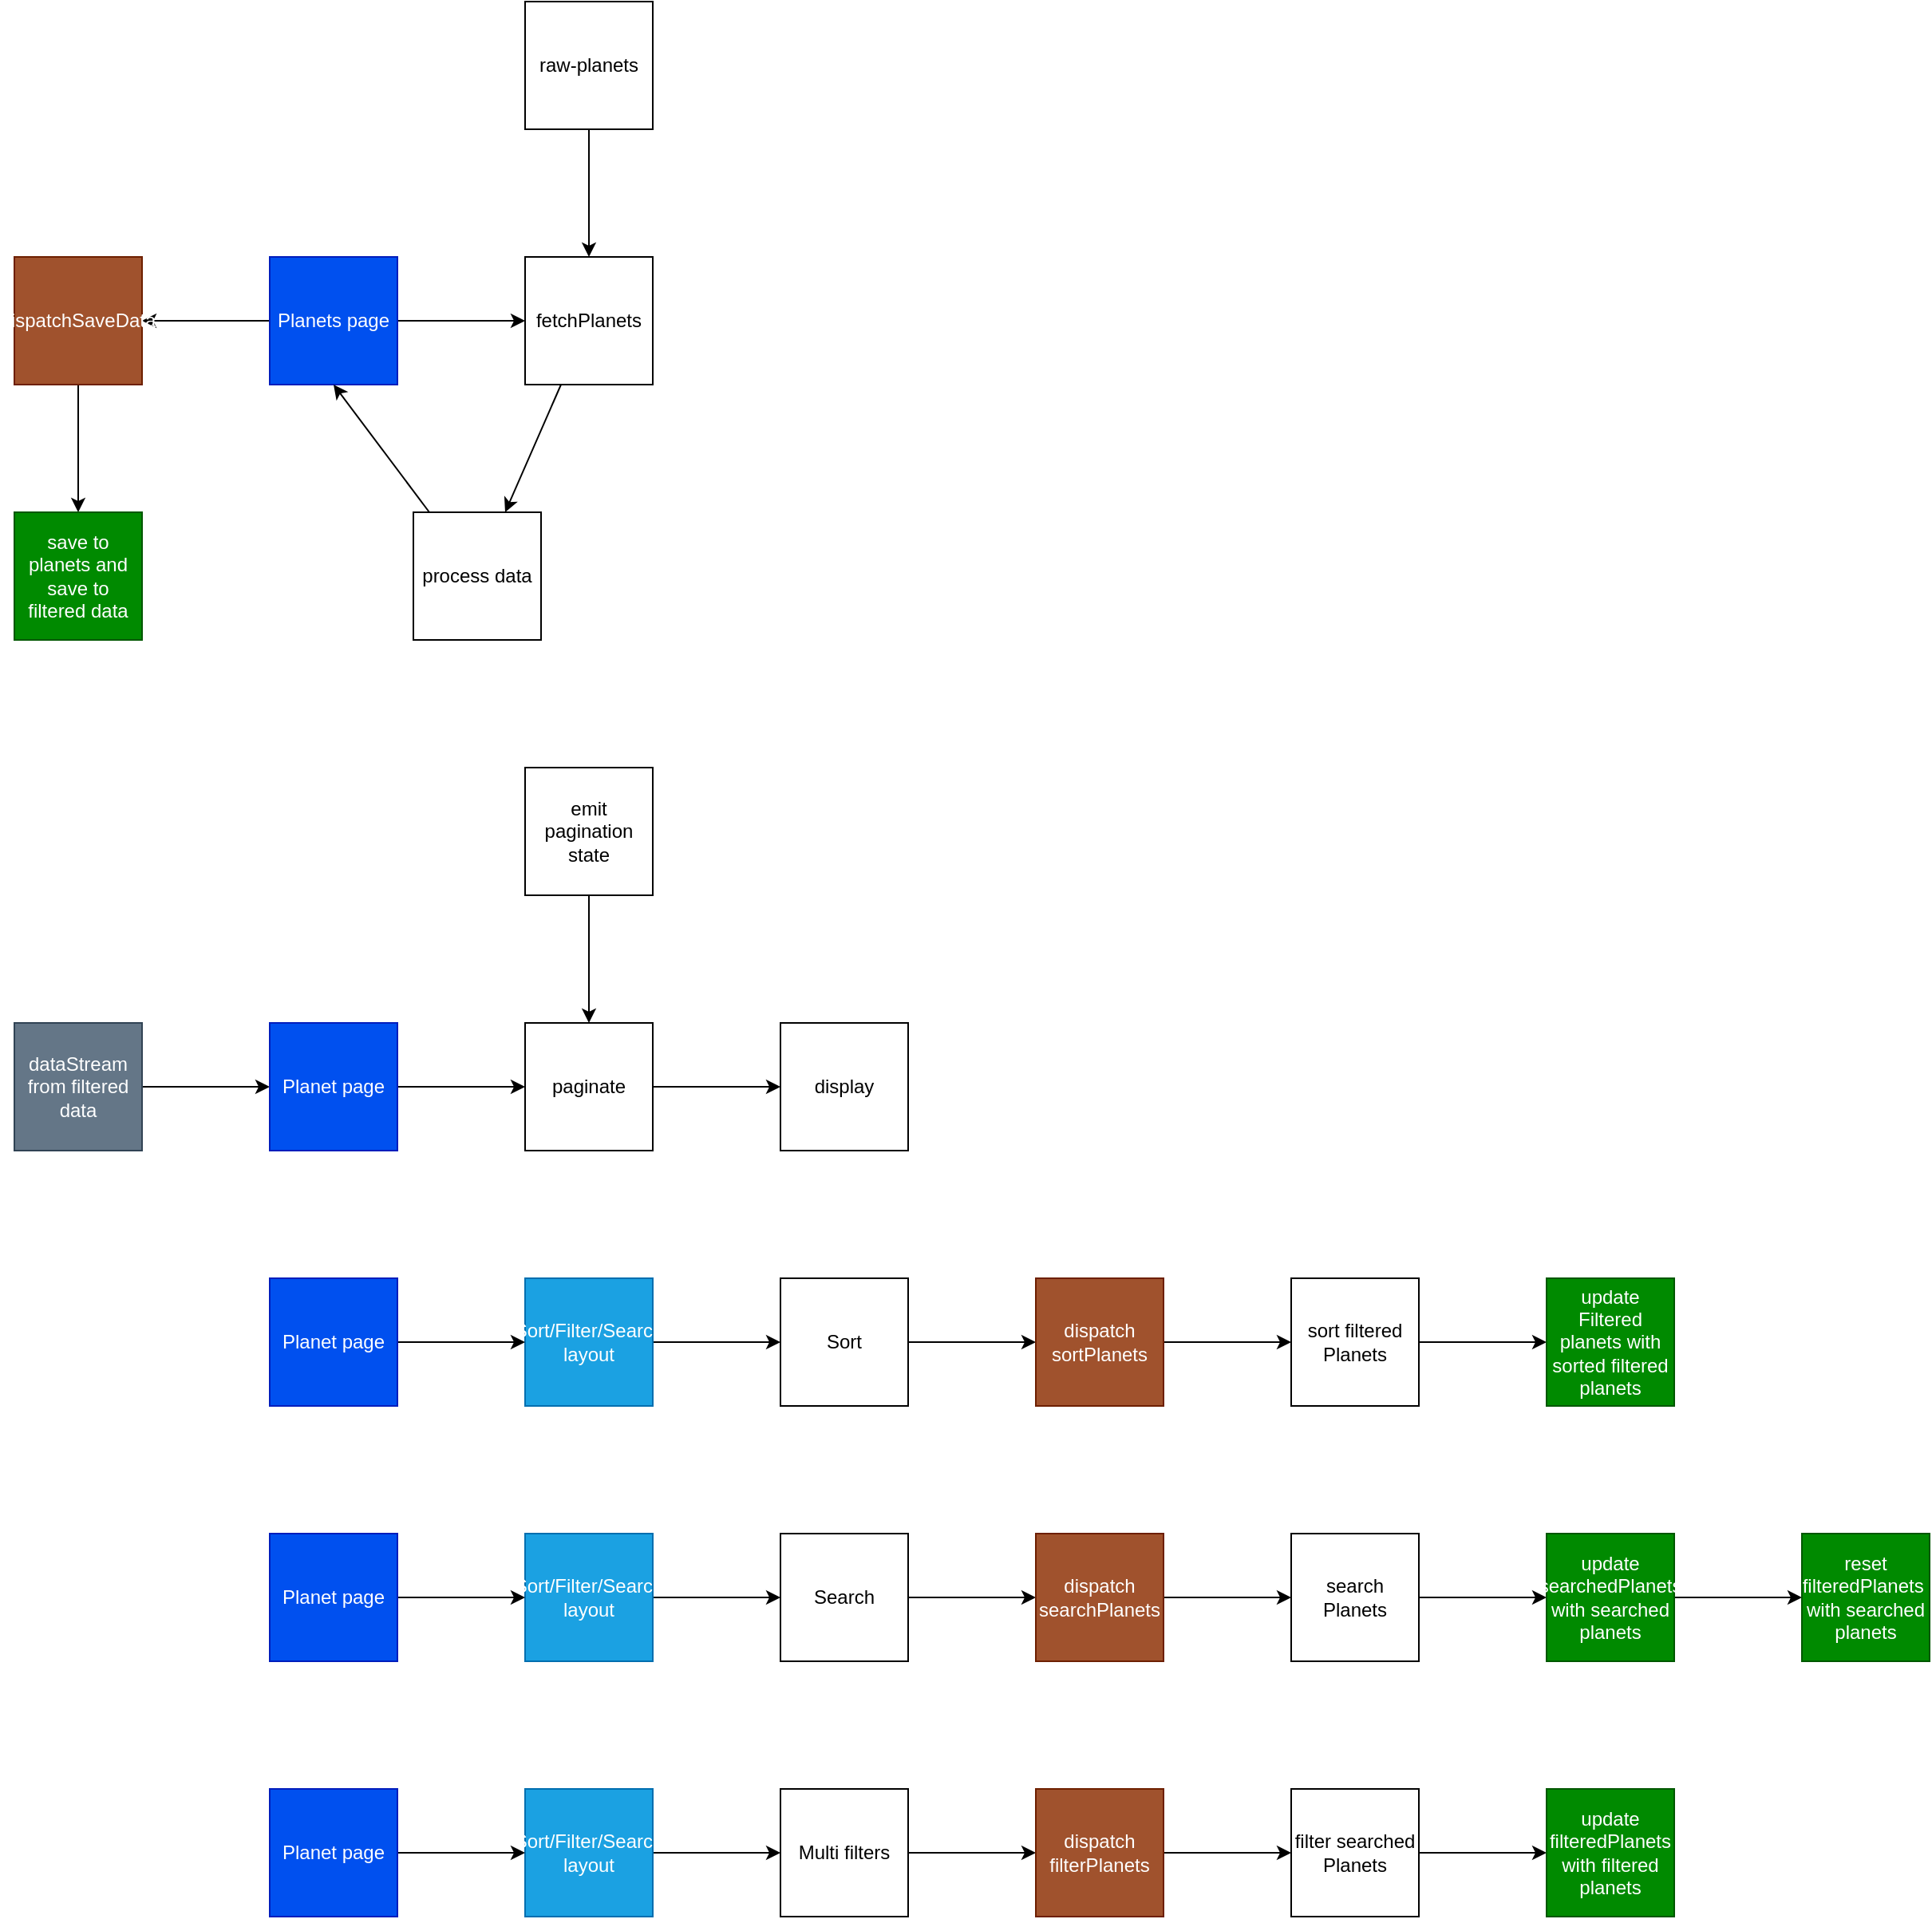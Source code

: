 <mxfile>
    <diagram id="LbCDMPOj5YQWfOJViEG_" name="Latest design">
        <mxGraphModel dx="1131" dy="723" grid="1" gridSize="10" guides="1" tooltips="1" connect="1" arrows="1" fold="1" page="1" pageScale="1" pageWidth="1100" pageHeight="850" math="0" shadow="0">
            <root>
                <mxCell id="0"/>
                <mxCell id="1" parent="0"/>
                <mxCell id="4" value="" style="edgeStyle=none;html=1;" parent="1" source="2" target="3" edge="1">
                    <mxGeometry relative="1" as="geometry"/>
                </mxCell>
                <mxCell id="13" value="" style="edgeStyle=none;html=1;" parent="1" source="2" target="12" edge="1">
                    <mxGeometry relative="1" as="geometry"/>
                </mxCell>
                <mxCell id="2" value="Planets page" style="whiteSpace=wrap;html=1;aspect=fixed;fillColor=#0050ef;fontColor=#ffffff;strokeColor=#001DBC;" parent="1" vertex="1">
                    <mxGeometry x="799" y="480" width="80" height="80" as="geometry"/>
                </mxCell>
                <mxCell id="9" value="" style="edgeStyle=none;html=1;" parent="1" source="3" target="8" edge="1">
                    <mxGeometry relative="1" as="geometry"/>
                </mxCell>
                <mxCell id="3" value="fetchPlanets" style="whiteSpace=wrap;html=1;aspect=fixed;" parent="1" vertex="1">
                    <mxGeometry x="959" y="480" width="80" height="80" as="geometry"/>
                </mxCell>
                <mxCell id="7" value="" style="edgeStyle=none;html=1;" parent="1" source="5" target="3" edge="1">
                    <mxGeometry relative="1" as="geometry"/>
                </mxCell>
                <mxCell id="5" value="raw-planets" style="whiteSpace=wrap;html=1;aspect=fixed;" parent="1" vertex="1">
                    <mxGeometry x="959" y="320" width="80" height="80" as="geometry"/>
                </mxCell>
                <mxCell id="11" value="" style="edgeStyle=none;html=1;entryX=0.5;entryY=1;entryDx=0;entryDy=0;" parent="1" source="8" target="2" edge="1">
                    <mxGeometry relative="1" as="geometry">
                        <mxPoint x="879" y="680" as="targetPoint"/>
                    </mxGeometry>
                </mxCell>
                <mxCell id="8" value="process data" style="whiteSpace=wrap;html=1;aspect=fixed;" parent="1" vertex="1">
                    <mxGeometry x="889" y="640" width="80" height="80" as="geometry"/>
                </mxCell>
                <mxCell id="18" value="" style="edgeStyle=none;html=1;" parent="1" source="12" target="17" edge="1">
                    <mxGeometry relative="1" as="geometry"/>
                </mxCell>
                <mxCell id="12" value="dispatchSaveData" style="whiteSpace=wrap;html=1;aspect=fixed;fillColor=#a0522d;fontColor=#ffffff;strokeColor=#6D1F00;" parent="1" vertex="1">
                    <mxGeometry x="639" y="480" width="80" height="80" as="geometry"/>
                </mxCell>
                <mxCell id="16" value="" style="edgeStyle=none;html=1;" parent="1" source="14" target="15" edge="1">
                    <mxGeometry relative="1" as="geometry"/>
                </mxCell>
                <mxCell id="14" value="dataStream from filtered data" style="whiteSpace=wrap;html=1;aspect=fixed;fillColor=#647687;fontColor=#ffffff;strokeColor=#314354;" parent="1" vertex="1">
                    <mxGeometry x="639" y="960" width="80" height="80" as="geometry"/>
                </mxCell>
                <mxCell id="20" value="" style="edgeStyle=none;html=1;" parent="1" source="15" target="19" edge="1">
                    <mxGeometry relative="1" as="geometry"/>
                </mxCell>
                <mxCell id="15" value="Planet page" style="whiteSpace=wrap;html=1;aspect=fixed;fillColor=#0050ef;fontColor=#ffffff;strokeColor=#001DBC;" parent="1" vertex="1">
                    <mxGeometry x="799" y="960" width="80" height="80" as="geometry"/>
                </mxCell>
                <mxCell id="17" value="save to planets and save to filtered data" style="whiteSpace=wrap;html=1;aspect=fixed;fillColor=#008a00;fontColor=#ffffff;strokeColor=#005700;" parent="1" vertex="1">
                    <mxGeometry x="639" y="640" width="80" height="80" as="geometry"/>
                </mxCell>
                <mxCell id="22" value="" style="edgeStyle=none;html=1;" parent="1" source="19" target="21" edge="1">
                    <mxGeometry relative="1" as="geometry"/>
                </mxCell>
                <mxCell id="19" value="paginate" style="whiteSpace=wrap;html=1;aspect=fixed;" parent="1" vertex="1">
                    <mxGeometry x="959" y="960" width="80" height="80" as="geometry"/>
                </mxCell>
                <mxCell id="21" value="display" style="whiteSpace=wrap;html=1;aspect=fixed;" parent="1" vertex="1">
                    <mxGeometry x="1119" y="960" width="80" height="80" as="geometry"/>
                </mxCell>
                <mxCell id="25" value="" style="edgeStyle=none;html=1;" parent="1" source="23" target="19" edge="1">
                    <mxGeometry relative="1" as="geometry"/>
                </mxCell>
                <mxCell id="23" value="emit pagination state" style="whiteSpace=wrap;html=1;aspect=fixed;" parent="1" vertex="1">
                    <mxGeometry x="959" y="800" width="80" height="80" as="geometry"/>
                </mxCell>
                <mxCell id="28" value="" style="edgeStyle=none;html=1;" parent="1" source="26" target="27" edge="1">
                    <mxGeometry relative="1" as="geometry"/>
                </mxCell>
                <mxCell id="26" value="Sort" style="whiteSpace=wrap;html=1;aspect=fixed;" parent="1" vertex="1">
                    <mxGeometry x="1119" y="1120" width="80" height="80" as="geometry"/>
                </mxCell>
                <mxCell id="31" value="" style="edgeStyle=none;html=1;" parent="1" source="27" target="30" edge="1">
                    <mxGeometry relative="1" as="geometry"/>
                </mxCell>
                <mxCell id="27" value="dispatch sortPlanets" style="whiteSpace=wrap;html=1;aspect=fixed;fillColor=#a0522d;fontColor=#ffffff;strokeColor=#6D1F00;" parent="1" vertex="1">
                    <mxGeometry x="1279" y="1120" width="80" height="80" as="geometry"/>
                </mxCell>
                <mxCell id="33" value="" style="edgeStyle=none;html=1;" parent="1" source="29" target="32" edge="1">
                    <mxGeometry relative="1" as="geometry"/>
                </mxCell>
                <mxCell id="29" value="Search" style="whiteSpace=wrap;html=1;aspect=fixed;" parent="1" vertex="1">
                    <mxGeometry x="1119" y="1280" width="80" height="80" as="geometry"/>
                </mxCell>
                <mxCell id="39" value="" style="edgeStyle=none;html=1;" parent="1" source="30" target="38" edge="1">
                    <mxGeometry relative="1" as="geometry"/>
                </mxCell>
                <mxCell id="30" value="sort filtered Planets" style="whiteSpace=wrap;html=1;aspect=fixed;" parent="1" vertex="1">
                    <mxGeometry x="1439" y="1120" width="80" height="80" as="geometry"/>
                </mxCell>
                <mxCell id="35" value="" style="edgeStyle=none;html=1;" parent="1" source="32" target="34" edge="1">
                    <mxGeometry relative="1" as="geometry"/>
                </mxCell>
                <mxCell id="32" value="dispatch searchPlanets" style="whiteSpace=wrap;html=1;aspect=fixed;fillColor=#a0522d;fontColor=#ffffff;strokeColor=#6D1F00;" parent="1" vertex="1">
                    <mxGeometry x="1279" y="1280" width="80" height="80" as="geometry"/>
                </mxCell>
                <mxCell id="37" value="" style="edgeStyle=none;html=1;" parent="1" source="34" target="36" edge="1">
                    <mxGeometry relative="1" as="geometry"/>
                </mxCell>
                <mxCell id="34" value="search Planets" style="whiteSpace=wrap;html=1;aspect=fixed;" parent="1" vertex="1">
                    <mxGeometry x="1439" y="1280" width="80" height="80" as="geometry"/>
                </mxCell>
                <mxCell id="ubfBsB5RF--DKELB2w0U-71" value="" style="edgeStyle=none;html=1;" edge="1" parent="1" source="36" target="ubfBsB5RF--DKELB2w0U-70">
                    <mxGeometry relative="1" as="geometry"/>
                </mxCell>
                <mxCell id="36" value="update searchedPlanets with searched planets" style="whiteSpace=wrap;html=1;aspect=fixed;fillColor=#008a00;fontColor=#ffffff;strokeColor=#005700;" parent="1" vertex="1">
                    <mxGeometry x="1599" y="1280" width="80" height="80" as="geometry"/>
                </mxCell>
                <mxCell id="38" value="update Filtered planets with sorted filtered planets" style="whiteSpace=wrap;html=1;aspect=fixed;fillColor=#008a00;fontColor=#ffffff;strokeColor=#005700;" parent="1" vertex="1">
                    <mxGeometry x="1599" y="1120" width="80" height="80" as="geometry"/>
                </mxCell>
                <mxCell id="57" value="" style="edgeStyle=none;html=1;" parent="1" source="50" target="26" edge="1">
                    <mxGeometry relative="1" as="geometry"/>
                </mxCell>
                <mxCell id="50" value="Sort/Filter/Search layout" style="whiteSpace=wrap;html=1;aspect=fixed;fillColor=#1ba1e2;fontColor=#ffffff;strokeColor=#006EAF;" parent="1" vertex="1">
                    <mxGeometry x="959" y="1120" width="80" height="80" as="geometry"/>
                </mxCell>
                <mxCell id="56" value="" style="edgeStyle=none;html=1;" parent="1" source="52" target="50" edge="1">
                    <mxGeometry relative="1" as="geometry"/>
                </mxCell>
                <mxCell id="52" value="Planet page" style="whiteSpace=wrap;html=1;aspect=fixed;fillColor=#0050ef;fontColor=#ffffff;strokeColor=#001DBC;" parent="1" vertex="1">
                    <mxGeometry x="799" y="1120" width="80" height="80" as="geometry"/>
                </mxCell>
                <mxCell id="59" value="" style="edgeStyle=none;html=1;" parent="1" source="54" target="29" edge="1">
                    <mxGeometry relative="1" as="geometry"/>
                </mxCell>
                <mxCell id="54" value="Sort/Filter/Search layout" style="whiteSpace=wrap;html=1;aspect=fixed;fillColor=#1ba1e2;fontColor=#ffffff;strokeColor=#006EAF;" parent="1" vertex="1">
                    <mxGeometry x="959" y="1280" width="80" height="80" as="geometry"/>
                </mxCell>
                <mxCell id="58" value="" style="edgeStyle=none;html=1;" parent="1" source="55" target="54" edge="1">
                    <mxGeometry relative="1" as="geometry"/>
                </mxCell>
                <mxCell id="55" value="Planet page" style="whiteSpace=wrap;html=1;aspect=fixed;fillColor=#0050ef;fontColor=#ffffff;strokeColor=#001DBC;" parent="1" vertex="1">
                    <mxGeometry x="799" y="1280" width="80" height="80" as="geometry"/>
                </mxCell>
                <mxCell id="ubfBsB5RF--DKELB2w0U-59" value="" style="edgeStyle=none;html=1;" edge="1" parent="1" source="ubfBsB5RF--DKELB2w0U-60" target="ubfBsB5RF--DKELB2w0U-62">
                    <mxGeometry relative="1" as="geometry"/>
                </mxCell>
                <mxCell id="ubfBsB5RF--DKELB2w0U-60" value="Multi filters" style="whiteSpace=wrap;html=1;aspect=fixed;" vertex="1" parent="1">
                    <mxGeometry x="1119" y="1440" width="80" height="80" as="geometry"/>
                </mxCell>
                <mxCell id="ubfBsB5RF--DKELB2w0U-61" value="" style="edgeStyle=none;html=1;" edge="1" parent="1" source="ubfBsB5RF--DKELB2w0U-62" target="ubfBsB5RF--DKELB2w0U-64">
                    <mxGeometry relative="1" as="geometry"/>
                </mxCell>
                <mxCell id="ubfBsB5RF--DKELB2w0U-62" value="dispatch filterPlanets" style="whiteSpace=wrap;html=1;aspect=fixed;fillColor=#a0522d;fontColor=#ffffff;strokeColor=#6D1F00;" vertex="1" parent="1">
                    <mxGeometry x="1279" y="1440" width="80" height="80" as="geometry"/>
                </mxCell>
                <mxCell id="ubfBsB5RF--DKELB2w0U-63" value="" style="edgeStyle=none;html=1;" edge="1" parent="1" source="ubfBsB5RF--DKELB2w0U-64" target="ubfBsB5RF--DKELB2w0U-65">
                    <mxGeometry relative="1" as="geometry"/>
                </mxCell>
                <mxCell id="ubfBsB5RF--DKELB2w0U-64" value="filter searched Planets" style="whiteSpace=wrap;html=1;aspect=fixed;" vertex="1" parent="1">
                    <mxGeometry x="1439" y="1440" width="80" height="80" as="geometry"/>
                </mxCell>
                <mxCell id="ubfBsB5RF--DKELB2w0U-65" value="update filteredPlanets with filtered planets" style="whiteSpace=wrap;html=1;aspect=fixed;fillColor=#008a00;fontColor=#ffffff;strokeColor=#005700;" vertex="1" parent="1">
                    <mxGeometry x="1599" y="1440" width="80" height="80" as="geometry"/>
                </mxCell>
                <mxCell id="ubfBsB5RF--DKELB2w0U-66" value="" style="edgeStyle=none;html=1;" edge="1" parent="1" source="ubfBsB5RF--DKELB2w0U-67" target="ubfBsB5RF--DKELB2w0U-60">
                    <mxGeometry relative="1" as="geometry"/>
                </mxCell>
                <mxCell id="ubfBsB5RF--DKELB2w0U-67" value="Sort/Filter/Search layout" style="whiteSpace=wrap;html=1;aspect=fixed;fillColor=#1ba1e2;fontColor=#ffffff;strokeColor=#006EAF;" vertex="1" parent="1">
                    <mxGeometry x="959" y="1440" width="80" height="80" as="geometry"/>
                </mxCell>
                <mxCell id="ubfBsB5RF--DKELB2w0U-68" value="" style="edgeStyle=none;html=1;" edge="1" parent="1" source="ubfBsB5RF--DKELB2w0U-69" target="ubfBsB5RF--DKELB2w0U-67">
                    <mxGeometry relative="1" as="geometry"/>
                </mxCell>
                <mxCell id="ubfBsB5RF--DKELB2w0U-69" value="Planet page" style="whiteSpace=wrap;html=1;aspect=fixed;fillColor=#0050ef;fontColor=#ffffff;strokeColor=#001DBC;" vertex="1" parent="1">
                    <mxGeometry x="799" y="1440" width="80" height="80" as="geometry"/>
                </mxCell>
                <mxCell id="ubfBsB5RF--DKELB2w0U-70" value="reset filteredPlanets&amp;nbsp; with searched planets" style="whiteSpace=wrap;html=1;aspect=fixed;fillColor=#008a00;fontColor=#ffffff;strokeColor=#005700;" vertex="1" parent="1">
                    <mxGeometry x="1759" y="1280" width="80" height="80" as="geometry"/>
                </mxCell>
            </root>
        </mxGraphModel>
    </diagram>
    <diagram name="Old design" id="jIlWmidt7D6aRH7B4PW0">
        <mxGraphModel dx="1314" dy="339" grid="1" gridSize="10" guides="1" tooltips="1" connect="1" arrows="1" fold="1" page="1" pageScale="1" pageWidth="1100" pageHeight="850" math="0" shadow="0">
            <root>
                <mxCell id="tMl7sdyBIQV19DhohpyM-0"/>
                <mxCell id="tMl7sdyBIQV19DhohpyM-1" parent="tMl7sdyBIQV19DhohpyM-0"/>
                <mxCell id="tMl7sdyBIQV19DhohpyM-2" value="" style="edgeStyle=none;html=1;" edge="1" parent="tMl7sdyBIQV19DhohpyM-1" source="tMl7sdyBIQV19DhohpyM-4" target="tMl7sdyBIQV19DhohpyM-6">
                    <mxGeometry relative="1" as="geometry"/>
                </mxCell>
                <mxCell id="tMl7sdyBIQV19DhohpyM-3" value="" style="edgeStyle=none;html=1;" edge="1" parent="tMl7sdyBIQV19DhohpyM-1" source="tMl7sdyBIQV19DhohpyM-4" target="tMl7sdyBIQV19DhohpyM-12">
                    <mxGeometry relative="1" as="geometry"/>
                </mxCell>
                <mxCell id="tMl7sdyBIQV19DhohpyM-4" value="Planets page" style="whiteSpace=wrap;html=1;aspect=fixed;fillColor=#0050ef;fontColor=#ffffff;strokeColor=#001DBC;" vertex="1" parent="tMl7sdyBIQV19DhohpyM-1">
                    <mxGeometry x="799" y="480" width="80" height="80" as="geometry"/>
                </mxCell>
                <mxCell id="tMl7sdyBIQV19DhohpyM-5" value="" style="edgeStyle=none;html=1;" edge="1" parent="tMl7sdyBIQV19DhohpyM-1" source="tMl7sdyBIQV19DhohpyM-6" target="tMl7sdyBIQV19DhohpyM-10">
                    <mxGeometry relative="1" as="geometry"/>
                </mxCell>
                <mxCell id="tMl7sdyBIQV19DhohpyM-6" value="fetchPlanets" style="whiteSpace=wrap;html=1;aspect=fixed;" vertex="1" parent="tMl7sdyBIQV19DhohpyM-1">
                    <mxGeometry x="959" y="480" width="80" height="80" as="geometry"/>
                </mxCell>
                <mxCell id="tMl7sdyBIQV19DhohpyM-7" value="" style="edgeStyle=none;html=1;" edge="1" parent="tMl7sdyBIQV19DhohpyM-1" source="tMl7sdyBIQV19DhohpyM-8" target="tMl7sdyBIQV19DhohpyM-6">
                    <mxGeometry relative="1" as="geometry"/>
                </mxCell>
                <mxCell id="tMl7sdyBIQV19DhohpyM-8" value="raw-planets" style="whiteSpace=wrap;html=1;aspect=fixed;" vertex="1" parent="tMl7sdyBIQV19DhohpyM-1">
                    <mxGeometry x="959" y="320" width="80" height="80" as="geometry"/>
                </mxCell>
                <mxCell id="tMl7sdyBIQV19DhohpyM-9" value="" style="edgeStyle=none;html=1;entryX=0.5;entryY=1;entryDx=0;entryDy=0;" edge="1" parent="tMl7sdyBIQV19DhohpyM-1" source="tMl7sdyBIQV19DhohpyM-10" target="tMl7sdyBIQV19DhohpyM-4">
                    <mxGeometry relative="1" as="geometry">
                        <mxPoint x="879" y="680" as="targetPoint"/>
                    </mxGeometry>
                </mxCell>
                <mxCell id="tMl7sdyBIQV19DhohpyM-10" value="process data" style="whiteSpace=wrap;html=1;aspect=fixed;" vertex="1" parent="tMl7sdyBIQV19DhohpyM-1">
                    <mxGeometry x="889" y="640" width="80" height="80" as="geometry"/>
                </mxCell>
                <mxCell id="tMl7sdyBIQV19DhohpyM-11" value="" style="edgeStyle=none;html=1;" edge="1" parent="tMl7sdyBIQV19DhohpyM-1" source="tMl7sdyBIQV19DhohpyM-12" target="tMl7sdyBIQV19DhohpyM-17">
                    <mxGeometry relative="1" as="geometry"/>
                </mxCell>
                <mxCell id="tMl7sdyBIQV19DhohpyM-12" value="dispatchSaveData" style="whiteSpace=wrap;html=1;aspect=fixed;fillColor=#008a00;fontColor=#ffffff;strokeColor=#005700;" vertex="1" parent="tMl7sdyBIQV19DhohpyM-1">
                    <mxGeometry x="639" y="480" width="80" height="80" as="geometry"/>
                </mxCell>
                <mxCell id="tMl7sdyBIQV19DhohpyM-13" value="" style="edgeStyle=none;html=1;" edge="1" parent="tMl7sdyBIQV19DhohpyM-1" source="tMl7sdyBIQV19DhohpyM-14" target="tMl7sdyBIQV19DhohpyM-16">
                    <mxGeometry relative="1" as="geometry"/>
                </mxCell>
                <mxCell id="tMl7sdyBIQV19DhohpyM-14" value="dataStream from filtered data" style="whiteSpace=wrap;html=1;aspect=fixed;fillColor=#008a00;fontColor=#ffffff;strokeColor=#005700;" vertex="1" parent="tMl7sdyBIQV19DhohpyM-1">
                    <mxGeometry x="639" y="960" width="80" height="80" as="geometry"/>
                </mxCell>
                <mxCell id="tMl7sdyBIQV19DhohpyM-15" value="" style="edgeStyle=none;html=1;" edge="1" parent="tMl7sdyBIQV19DhohpyM-1" source="tMl7sdyBIQV19DhohpyM-16" target="tMl7sdyBIQV19DhohpyM-19">
                    <mxGeometry relative="1" as="geometry"/>
                </mxCell>
                <mxCell id="tMl7sdyBIQV19DhohpyM-16" value="Planet page" style="whiteSpace=wrap;html=1;aspect=fixed;fillColor=#0050ef;fontColor=#ffffff;strokeColor=#001DBC;" vertex="1" parent="tMl7sdyBIQV19DhohpyM-1">
                    <mxGeometry x="799" y="960" width="80" height="80" as="geometry"/>
                </mxCell>
                <mxCell id="tMl7sdyBIQV19DhohpyM-17" value="save to planets and save to filtered data" style="whiteSpace=wrap;html=1;aspect=fixed;" vertex="1" parent="tMl7sdyBIQV19DhohpyM-1">
                    <mxGeometry x="639" y="640" width="80" height="80" as="geometry"/>
                </mxCell>
                <mxCell id="tMl7sdyBIQV19DhohpyM-18" value="" style="edgeStyle=none;html=1;" edge="1" parent="tMl7sdyBIQV19DhohpyM-1" source="tMl7sdyBIQV19DhohpyM-19" target="tMl7sdyBIQV19DhohpyM-20">
                    <mxGeometry relative="1" as="geometry"/>
                </mxCell>
                <mxCell id="tMl7sdyBIQV19DhohpyM-19" value="paginate" style="whiteSpace=wrap;html=1;aspect=fixed;" vertex="1" parent="tMl7sdyBIQV19DhohpyM-1">
                    <mxGeometry x="959" y="960" width="80" height="80" as="geometry"/>
                </mxCell>
                <mxCell id="tMl7sdyBIQV19DhohpyM-20" value="display" style="whiteSpace=wrap;html=1;aspect=fixed;" vertex="1" parent="tMl7sdyBIQV19DhohpyM-1">
                    <mxGeometry x="1119" y="960" width="80" height="80" as="geometry"/>
                </mxCell>
                <mxCell id="tMl7sdyBIQV19DhohpyM-21" value="" style="edgeStyle=none;html=1;" edge="1" parent="tMl7sdyBIQV19DhohpyM-1" source="tMl7sdyBIQV19DhohpyM-22" target="tMl7sdyBIQV19DhohpyM-19">
                    <mxGeometry relative="1" as="geometry"/>
                </mxCell>
                <mxCell id="tMl7sdyBIQV19DhohpyM-22" value="emit pagination state" style="whiteSpace=wrap;html=1;aspect=fixed;" vertex="1" parent="tMl7sdyBIQV19DhohpyM-1">
                    <mxGeometry x="959" y="800" width="80" height="80" as="geometry"/>
                </mxCell>
                <mxCell id="tMl7sdyBIQV19DhohpyM-23" value="" style="edgeStyle=none;html=1;" edge="1" parent="tMl7sdyBIQV19DhohpyM-1" source="tMl7sdyBIQV19DhohpyM-24" target="tMl7sdyBIQV19DhohpyM-26">
                    <mxGeometry relative="1" as="geometry"/>
                </mxCell>
                <mxCell id="tMl7sdyBIQV19DhohpyM-24" value="Sort" style="whiteSpace=wrap;html=1;aspect=fixed;" vertex="1" parent="tMl7sdyBIQV19DhohpyM-1">
                    <mxGeometry x="1119" y="1120" width="80" height="80" as="geometry"/>
                </mxCell>
                <mxCell id="tMl7sdyBIQV19DhohpyM-25" value="" style="edgeStyle=none;html=1;" edge="1" parent="tMl7sdyBIQV19DhohpyM-1" source="tMl7sdyBIQV19DhohpyM-26" target="tMl7sdyBIQV19DhohpyM-30">
                    <mxGeometry relative="1" as="geometry"/>
                </mxCell>
                <mxCell id="tMl7sdyBIQV19DhohpyM-26" value="dispatch sortPlanets" style="whiteSpace=wrap;html=1;aspect=fixed;fillColor=#008a00;fontColor=#ffffff;strokeColor=#005700;" vertex="1" parent="tMl7sdyBIQV19DhohpyM-1">
                    <mxGeometry x="1279" y="1120" width="80" height="80" as="geometry"/>
                </mxCell>
                <mxCell id="tMl7sdyBIQV19DhohpyM-27" value="" style="edgeStyle=none;html=1;" edge="1" parent="tMl7sdyBIQV19DhohpyM-1" source="tMl7sdyBIQV19DhohpyM-28" target="tMl7sdyBIQV19DhohpyM-32">
                    <mxGeometry relative="1" as="geometry"/>
                </mxCell>
                <mxCell id="tMl7sdyBIQV19DhohpyM-28" value="Search/Filter" style="whiteSpace=wrap;html=1;aspect=fixed;" vertex="1" parent="tMl7sdyBIQV19DhohpyM-1">
                    <mxGeometry x="1119" y="1280" width="80" height="80" as="geometry"/>
                </mxCell>
                <mxCell id="tMl7sdyBIQV19DhohpyM-29" value="" style="edgeStyle=none;html=1;" edge="1" parent="tMl7sdyBIQV19DhohpyM-1" source="tMl7sdyBIQV19DhohpyM-30" target="tMl7sdyBIQV19DhohpyM-36">
                    <mxGeometry relative="1" as="geometry"/>
                </mxCell>
                <mxCell id="tMl7sdyBIQV19DhohpyM-30" value="sort filtered Planets" style="whiteSpace=wrap;html=1;aspect=fixed;" vertex="1" parent="tMl7sdyBIQV19DhohpyM-1">
                    <mxGeometry x="1439" y="1120" width="80" height="80" as="geometry"/>
                </mxCell>
                <mxCell id="tMl7sdyBIQV19DhohpyM-31" value="" style="edgeStyle=none;html=1;" edge="1" parent="tMl7sdyBIQV19DhohpyM-1" source="tMl7sdyBIQV19DhohpyM-32" target="tMl7sdyBIQV19DhohpyM-34">
                    <mxGeometry relative="1" as="geometry"/>
                </mxCell>
                <mxCell id="tMl7sdyBIQV19DhohpyM-32" value="dispatch filterPlanets" style="whiteSpace=wrap;html=1;aspect=fixed;fillColor=#008a00;fontColor=#ffffff;strokeColor=#005700;" vertex="1" parent="tMl7sdyBIQV19DhohpyM-1">
                    <mxGeometry x="1279" y="1280" width="80" height="80" as="geometry"/>
                </mxCell>
                <mxCell id="tMl7sdyBIQV19DhohpyM-33" value="" style="edgeStyle=none;html=1;" edge="1" parent="tMl7sdyBIQV19DhohpyM-1" source="tMl7sdyBIQV19DhohpyM-34" target="tMl7sdyBIQV19DhohpyM-35">
                    <mxGeometry relative="1" as="geometry"/>
                </mxCell>
                <mxCell id="tMl7sdyBIQV19DhohpyM-34" value="search Planets" style="whiteSpace=wrap;html=1;aspect=fixed;" vertex="1" parent="tMl7sdyBIQV19DhohpyM-1">
                    <mxGeometry x="1439" y="1280" width="80" height="80" as="geometry"/>
                </mxCell>
                <mxCell id="tMl7sdyBIQV19DhohpyM-35" value="update filtered planets with filtered planets" style="whiteSpace=wrap;html=1;aspect=fixed;" vertex="1" parent="tMl7sdyBIQV19DhohpyM-1">
                    <mxGeometry x="1599" y="1280" width="80" height="80" as="geometry"/>
                </mxCell>
                <mxCell id="tMl7sdyBIQV19DhohpyM-36" value="update Filtered planets with sorted filtered planets" style="whiteSpace=wrap;html=1;aspect=fixed;" vertex="1" parent="tMl7sdyBIQV19DhohpyM-1">
                    <mxGeometry x="1599" y="1120" width="80" height="80" as="geometry"/>
                </mxCell>
                <mxCell id="tMl7sdyBIQV19DhohpyM-37" value="" style="edgeStyle=none;html=1;" edge="1" parent="tMl7sdyBIQV19DhohpyM-1" source="tMl7sdyBIQV19DhohpyM-38" target="tMl7sdyBIQV19DhohpyM-24">
                    <mxGeometry relative="1" as="geometry"/>
                </mxCell>
                <mxCell id="tMl7sdyBIQV19DhohpyM-38" value="Sort/Filter layout" style="whiteSpace=wrap;html=1;aspect=fixed;fillColor=#fa6800;fontColor=#000000;strokeColor=#C73500;" vertex="1" parent="tMl7sdyBIQV19DhohpyM-1">
                    <mxGeometry x="959" y="1120" width="80" height="80" as="geometry"/>
                </mxCell>
                <mxCell id="tMl7sdyBIQV19DhohpyM-39" value="" style="edgeStyle=none;html=1;" edge="1" parent="tMl7sdyBIQV19DhohpyM-1" source="tMl7sdyBIQV19DhohpyM-40" target="tMl7sdyBIQV19DhohpyM-38">
                    <mxGeometry relative="1" as="geometry"/>
                </mxCell>
                <mxCell id="tMl7sdyBIQV19DhohpyM-40" value="Planet page" style="whiteSpace=wrap;html=1;aspect=fixed;fillColor=#0050ef;fontColor=#ffffff;strokeColor=#001DBC;" vertex="1" parent="tMl7sdyBIQV19DhohpyM-1">
                    <mxGeometry x="799" y="1120" width="80" height="80" as="geometry"/>
                </mxCell>
                <mxCell id="tMl7sdyBIQV19DhohpyM-41" value="" style="edgeStyle=none;html=1;" edge="1" parent="tMl7sdyBIQV19DhohpyM-1" source="tMl7sdyBIQV19DhohpyM-42" target="tMl7sdyBIQV19DhohpyM-28">
                    <mxGeometry relative="1" as="geometry"/>
                </mxCell>
                <mxCell id="tMl7sdyBIQV19DhohpyM-42" value="Sort/Filter layout" style="whiteSpace=wrap;html=1;aspect=fixed;fillColor=#fa6800;fontColor=#000000;strokeColor=#C73500;" vertex="1" parent="tMl7sdyBIQV19DhohpyM-1">
                    <mxGeometry x="959" y="1280" width="80" height="80" as="geometry"/>
                </mxCell>
                <mxCell id="tMl7sdyBIQV19DhohpyM-43" value="" style="edgeStyle=none;html=1;" edge="1" parent="tMl7sdyBIQV19DhohpyM-1" source="tMl7sdyBIQV19DhohpyM-44" target="tMl7sdyBIQV19DhohpyM-42">
                    <mxGeometry relative="1" as="geometry"/>
                </mxCell>
                <mxCell id="tMl7sdyBIQV19DhohpyM-44" value="Planet page" style="whiteSpace=wrap;html=1;aspect=fixed;fillColor=#0050ef;fontColor=#ffffff;strokeColor=#001DBC;" vertex="1" parent="tMl7sdyBIQV19DhohpyM-1">
                    <mxGeometry x="799" y="1280" width="80" height="80" as="geometry"/>
                </mxCell>
            </root>
        </mxGraphModel>
    </diagram>
</mxfile>